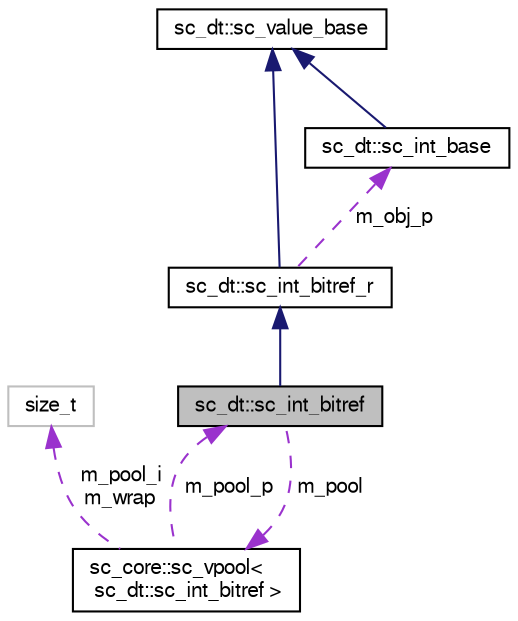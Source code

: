 digraph "sc_dt::sc_int_bitref"
{
  edge [fontname="FreeSans",fontsize="10",labelfontname="FreeSans",labelfontsize="10"];
  node [fontname="FreeSans",fontsize="10",shape=record];
  Node3 [label="sc_dt::sc_int_bitref",height=0.2,width=0.4,color="black", fillcolor="grey75", style="filled", fontcolor="black"];
  Node4 -> Node3 [dir="back",color="midnightblue",fontsize="10",style="solid",fontname="FreeSans"];
  Node4 [label="sc_dt::sc_int_bitref_r",height=0.2,width=0.4,color="black", fillcolor="white", style="filled",URL="$a01676.html"];
  Node5 -> Node4 [dir="back",color="midnightblue",fontsize="10",style="solid",fontname="FreeSans"];
  Node5 [label="sc_dt::sc_value_base",height=0.2,width=0.4,color="black", fillcolor="white", style="filled",URL="$a01772.html"];
  Node6 -> Node4 [dir="back",color="darkorchid3",fontsize="10",style="dashed",label=" m_obj_p" ,fontname="FreeSans"];
  Node6 [label="sc_dt::sc_int_base",height=0.2,width=0.4,color="black", fillcolor="white", style="filled",URL="$a01692.html"];
  Node5 -> Node6 [dir="back",color="midnightblue",fontsize="10",style="solid",fontname="FreeSans"];
  Node7 -> Node3 [dir="back",color="darkorchid3",fontsize="10",style="dashed",label=" m_pool" ,fontname="FreeSans"];
  Node7 [label="sc_core::sc_vpool\<\l sc_dt::sc_int_bitref \>",height=0.2,width=0.4,color="black", fillcolor="white", style="filled",URL="$a02128.html"];
  Node3 -> Node7 [dir="back",color="darkorchid3",fontsize="10",style="dashed",label=" m_pool_p" ,fontname="FreeSans"];
  Node8 -> Node7 [dir="back",color="darkorchid3",fontsize="10",style="dashed",label=" m_pool_i\nm_wrap" ,fontname="FreeSans"];
  Node8 [label="size_t",height=0.2,width=0.4,color="grey75", fillcolor="white", style="filled"];
}
